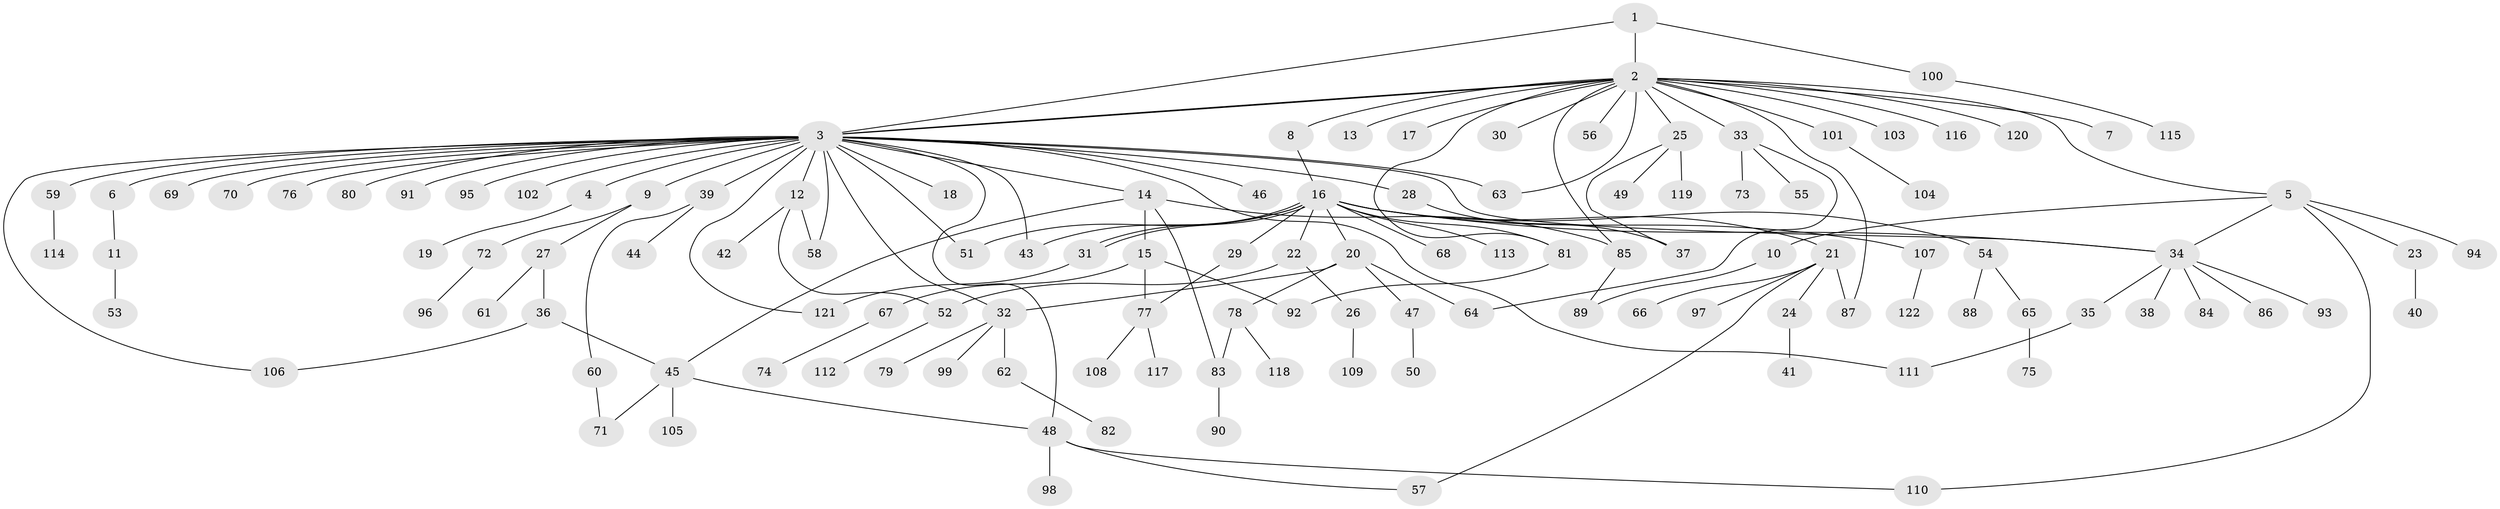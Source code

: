 // Generated by graph-tools (version 1.1) at 2025/01/03/09/25 03:01:56]
// undirected, 122 vertices, 149 edges
graph export_dot {
graph [start="1"]
  node [color=gray90,style=filled];
  1;
  2;
  3;
  4;
  5;
  6;
  7;
  8;
  9;
  10;
  11;
  12;
  13;
  14;
  15;
  16;
  17;
  18;
  19;
  20;
  21;
  22;
  23;
  24;
  25;
  26;
  27;
  28;
  29;
  30;
  31;
  32;
  33;
  34;
  35;
  36;
  37;
  38;
  39;
  40;
  41;
  42;
  43;
  44;
  45;
  46;
  47;
  48;
  49;
  50;
  51;
  52;
  53;
  54;
  55;
  56;
  57;
  58;
  59;
  60;
  61;
  62;
  63;
  64;
  65;
  66;
  67;
  68;
  69;
  70;
  71;
  72;
  73;
  74;
  75;
  76;
  77;
  78;
  79;
  80;
  81;
  82;
  83;
  84;
  85;
  86;
  87;
  88;
  89;
  90;
  91;
  92;
  93;
  94;
  95;
  96;
  97;
  98;
  99;
  100;
  101;
  102;
  103;
  104;
  105;
  106;
  107;
  108;
  109;
  110;
  111;
  112;
  113;
  114;
  115;
  116;
  117;
  118;
  119;
  120;
  121;
  122;
  1 -- 2;
  1 -- 3;
  1 -- 100;
  2 -- 3;
  2 -- 3;
  2 -- 5;
  2 -- 7;
  2 -- 8;
  2 -- 13;
  2 -- 17;
  2 -- 25;
  2 -- 30;
  2 -- 33;
  2 -- 56;
  2 -- 63;
  2 -- 81;
  2 -- 85;
  2 -- 87;
  2 -- 101;
  2 -- 103;
  2 -- 116;
  2 -- 120;
  3 -- 4;
  3 -- 6;
  3 -- 9;
  3 -- 12;
  3 -- 14;
  3 -- 18;
  3 -- 28;
  3 -- 32;
  3 -- 34;
  3 -- 39;
  3 -- 43;
  3 -- 46;
  3 -- 48;
  3 -- 51;
  3 -- 58;
  3 -- 59;
  3 -- 63;
  3 -- 69;
  3 -- 70;
  3 -- 76;
  3 -- 80;
  3 -- 91;
  3 -- 95;
  3 -- 102;
  3 -- 106;
  3 -- 111;
  3 -- 121;
  4 -- 19;
  5 -- 10;
  5 -- 23;
  5 -- 34;
  5 -- 94;
  5 -- 110;
  6 -- 11;
  8 -- 16;
  9 -- 27;
  9 -- 72;
  10 -- 89;
  11 -- 53;
  12 -- 42;
  12 -- 52;
  12 -- 58;
  14 -- 15;
  14 -- 45;
  14 -- 83;
  14 -- 85;
  15 -- 67;
  15 -- 77;
  15 -- 92;
  16 -- 20;
  16 -- 21;
  16 -- 22;
  16 -- 29;
  16 -- 31;
  16 -- 31;
  16 -- 34;
  16 -- 43;
  16 -- 51;
  16 -- 54;
  16 -- 68;
  16 -- 81;
  16 -- 107;
  16 -- 113;
  20 -- 32;
  20 -- 47;
  20 -- 64;
  20 -- 78;
  21 -- 24;
  21 -- 57;
  21 -- 66;
  21 -- 87;
  21 -- 97;
  22 -- 26;
  22 -- 52;
  23 -- 40;
  24 -- 41;
  25 -- 37;
  25 -- 49;
  25 -- 119;
  26 -- 109;
  27 -- 36;
  27 -- 61;
  28 -- 37;
  29 -- 77;
  31 -- 121;
  32 -- 62;
  32 -- 79;
  32 -- 99;
  33 -- 55;
  33 -- 64;
  33 -- 73;
  34 -- 35;
  34 -- 38;
  34 -- 84;
  34 -- 86;
  34 -- 93;
  35 -- 111;
  36 -- 45;
  36 -- 106;
  39 -- 44;
  39 -- 60;
  45 -- 48;
  45 -- 71;
  45 -- 105;
  47 -- 50;
  48 -- 57;
  48 -- 98;
  48 -- 110;
  52 -- 112;
  54 -- 65;
  54 -- 88;
  59 -- 114;
  60 -- 71;
  62 -- 82;
  65 -- 75;
  67 -- 74;
  72 -- 96;
  77 -- 108;
  77 -- 117;
  78 -- 83;
  78 -- 118;
  81 -- 92;
  83 -- 90;
  85 -- 89;
  100 -- 115;
  101 -- 104;
  107 -- 122;
}
